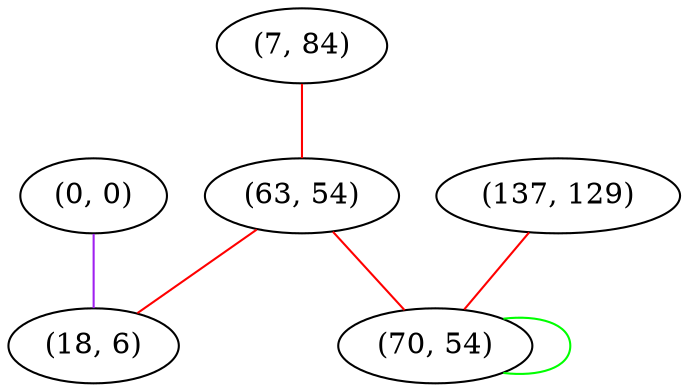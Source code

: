 graph "" {
"(7, 84)";
"(0, 0)";
"(137, 129)";
"(63, 54)";
"(18, 6)";
"(70, 54)";
"(7, 84)" -- "(63, 54)"  [color=red, key=0, weight=1];
"(0, 0)" -- "(18, 6)"  [color=purple, key=0, weight=4];
"(137, 129)" -- "(70, 54)"  [color=red, key=0, weight=1];
"(63, 54)" -- "(18, 6)"  [color=red, key=0, weight=1];
"(63, 54)" -- "(70, 54)"  [color=red, key=0, weight=1];
"(70, 54)" -- "(70, 54)"  [color=green, key=0, weight=2];
}
